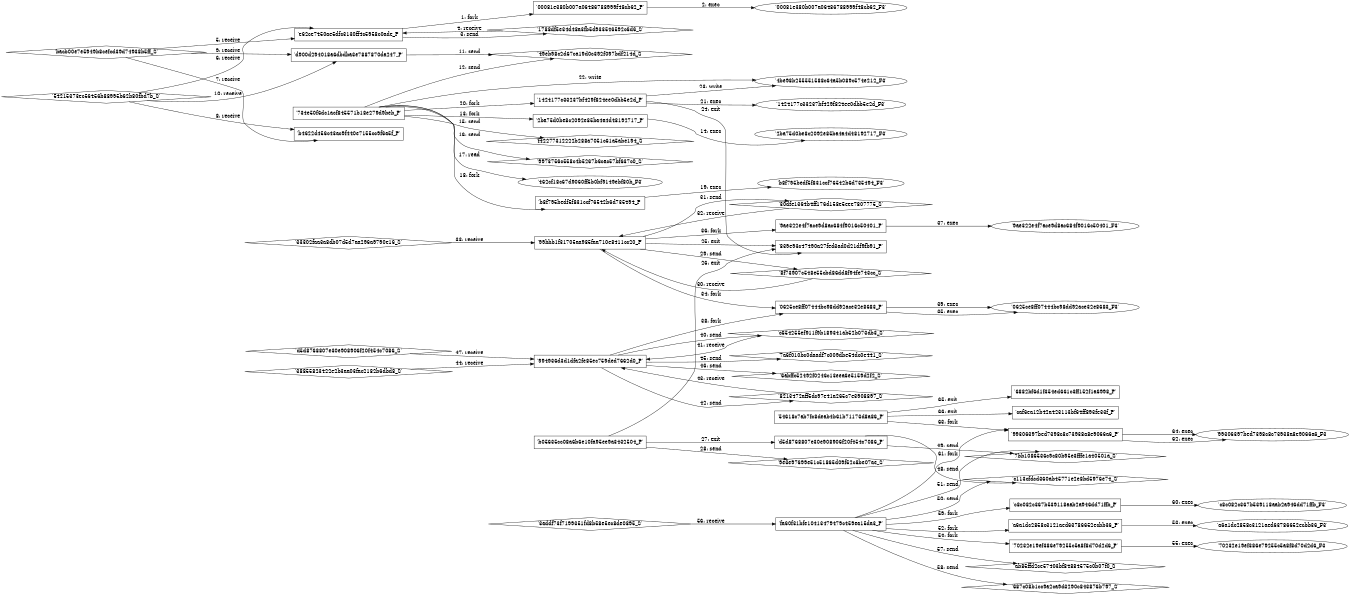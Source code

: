 digraph "D:\Learning\Paper\apt\基于CTI的攻击预警\Dataset\攻击图\ASGfromALLCTI\Malvertising Online advertising's darker side.dot" {
rankdir="LR"
size="9"
fixedsize="false"
splines="true"
nodesep=0.3
ranksep=0
fontsize=10
overlap="scalexy"
engine= "neato"
	"'e62ce7450ae5dfc3130ff4c5958c0ade_P'" [node_type=Process shape=box]
	"'00081e380b007a06486788999f48cb62_P'" [node_type=Process shape=box]
	"'e62ce7450ae5dfc3130ff4c5958c0ade_P'" -> "'00081e380b007a06486788999f48cb62_P'" [label="1: fork"]
	"'00081e380b007a06486788999f48cb62_P'" [node_type=Process shape=box]
	"'00081e380b007a06486788999f48cb62_F3'" [node_type=File shape=ellipse]
	"'00081e380b007a06486788999f48cb62_P'" -> "'00081e380b007a06486788999f48cb62_F3'" [label="2: exec"]
	"'1788df5e34d48a3fb5d933546592c6d6_S'" [node_type=Socket shape=diamond]
	"'e62ce7450ae5dfc3130ff4c5958c0ade_P'" [node_type=Process shape=box]
	"'e62ce7450ae5dfc3130ff4c5958c0ade_P'" -> "'1788df5e34d48a3fb5d933546592c6d6_S'" [label="3: send"]
	"'1788df5e34d48a3fb5d933546592c6d6_S'" -> "'e62ce7450ae5dfc3130ff4c5958c0ade_P'" [label="4: receive"]
	"'e62ce7450ae5dfc3130ff4c5958c0ade_P'" [node_type=Process shape=box]
	"'bacb00e7e5949b8cefcd39d74938b5ff_S'" [node_type=Socket shape=diamond]
	"'bacb00e7e5949b8cefcd39d74938b5ff_S'" -> "'e62ce7450ae5dfc3130ff4c5958c0ade_P'" [label="5: receive"]
	"'e62ce7450ae5dfc3130ff4c5958c0ade_P'" [node_type=Process shape=box]
	"'54215373ec56456b88995b62b80fbd7b_S'" [node_type=Socket shape=diamond]
	"'54215373ec56456b88995b62b80fbd7b_S'" -> "'e62ce7450ae5dfc3130ff4c5958c0ade_P'" [label="6: receive"]
	"'b4622d456c43ac9f440e7155cc9f6a5f_P'" [node_type=Process shape=box]
	"'bacb00e7e5949b8cefcd39d74938b5ff_S'" [node_type=Socket shape=diamond]
	"'bacb00e7e5949b8cefcd39d74938b5ff_S'" -> "'b4622d456c43ac9f440e7155cc9f6a5f_P'" [label="7: receive"]
	"'b4622d456c43ac9f440e7155cc9f6a5f_P'" [node_type=Process shape=box]
	"'54215373ec56456b88995b62b80fbd7b_S'" [node_type=Socket shape=diamond]
	"'54215373ec56456b88995b62b80fbd7b_S'" -> "'b4622d456c43ac9f440e7155cc9f6a5f_P'" [label="8: receive"]
	"'d900d294018a6dbdba3e7887870da247_P'" [node_type=Process shape=box]
	"'bacb00e7e5949b8cefcd39d74938b5ff_S'" [node_type=Socket shape=diamond]
	"'bacb00e7e5949b8cefcd39d74938b5ff_S'" -> "'d900d294018a6dbdba3e7887870da247_P'" [label="9: receive"]
	"'d900d294018a6dbdba3e7887870da247_P'" [node_type=Process shape=box]
	"'54215373ec56456b88995b62b80fbd7b_S'" [node_type=Socket shape=diamond]
	"'54215373ec56456b88995b62b80fbd7b_S'" -> "'d900d294018a6dbdba3e7887870da247_P'" [label="10: receive"]
	"'49eb98c2d67ca19d0c392f097bdf214d_S'" [node_type=Socket shape=diamond]
	"'d900d294018a6dbdba3e7887870da247_P'" [node_type=Process shape=box]
	"'d900d294018a6dbdba3e7887870da247_P'" -> "'49eb98c2d67ca19d0c392f097bdf214d_S'" [label="11: send"]
	"'49eb98c2d67ca19d0c392f097bdf214d_S'" [node_type=Socket shape=diamond]
	"'734e50f6dc1acf845571b18e279d9beb_P'" [node_type=Process shape=box]
	"'734e50f6dc1acf845571b18e279d9beb_P'" -> "'49eb98c2d67ca19d0c392f097bdf214d_S'" [label="12: send"]
	"'734e50f6dc1acf845571b18e279d9beb_P'" [node_type=Process shape=box]
	"'2ba75d0be8c2092e85ba4a4d48192717_P'" [node_type=Process shape=box]
	"'734e50f6dc1acf845571b18e279d9beb_P'" -> "'2ba75d0be8c2092e85ba4a4d48192717_P'" [label="13: fork"]
	"'2ba75d0be8c2092e85ba4a4d48192717_P'" [node_type=Process shape=box]
	"'2ba75d0be8c2092e85ba4a4d48192717_F3'" [node_type=File shape=ellipse]
	"'2ba75d0be8c2092e85ba4a4d48192717_P'" -> "'2ba75d0be8c2092e85ba4a4d48192717_F3'" [label="14: exec"]
	"'f42277312222b288a7051c61a5abe194_S'" [node_type=Socket shape=diamond]
	"'734e50f6dc1acf845571b18e279d9beb_P'" [node_type=Process shape=box]
	"'734e50f6dc1acf845571b18e279d9beb_P'" -> "'f42277312222b288a7051c61a5abe194_S'" [label="15: send"]
	"'9973756c558c4b5267b6cac57bf637c0_S'" [node_type=Socket shape=diamond]
	"'734e50f6dc1acf845571b18e279d9beb_P'" [node_type=Process shape=box]
	"'734e50f6dc1acf845571b18e279d9beb_P'" -> "'9973756c558c4b5267b6cac57bf637c0_S'" [label="16: send"]
	"'462cf18c67d9060ff5b0bf9149ebf80b_F3'" [node_type=file shape=ellipse]
	"'734e50f6dc1acf845571b18e279d9beb_P'" [node_type=Process shape=box]
	"'734e50f6dc1acf845571b18e279d9beb_P'" -> "'462cf18c67d9060ff5b0bf9149ebf80b_F3'" [label="17: read"]
	"'734e50f6dc1acf845571b18e279d9beb_P'" [node_type=Process shape=box]
	"'b8f795bedf5f831ccf76542b6d735494_P'" [node_type=Process shape=box]
	"'734e50f6dc1acf845571b18e279d9beb_P'" -> "'b8f795bedf5f831ccf76542b6d735494_P'" [label="18: fork"]
	"'b8f795bedf5f831ccf76542b6d735494_P'" [node_type=Process shape=box]
	"'b8f795bedf5f831ccf76542b6d735494_F3'" [node_type=File shape=ellipse]
	"'b8f795bedf5f831ccf76542b6d735494_P'" -> "'b8f795bedf5f831ccf76542b6d735494_F3'" [label="19: exec"]
	"'734e50f6dc1acf845571b18e279d9beb_P'" [node_type=Process shape=box]
	"'1424177c33237bf429f824ee0dbb5e2d_P'" [node_type=Process shape=box]
	"'734e50f6dc1acf845571b18e279d9beb_P'" -> "'1424177c33237bf429f824ee0dbb5e2d_P'" [label="20: fork"]
	"'1424177c33237bf429f824ee0dbb5e2d_P'" [node_type=Process shape=box]
	"'1424177c33237bf429f824ee0dbb5e2d_F3'" [node_type=File shape=ellipse]
	"'1424177c33237bf429f824ee0dbb5e2d_P'" -> "'1424177c33237bf429f824ee0dbb5e2d_F3'" [label="21: exec"]
	"'4be98b255551588c64a5b089c574e212_F3'" [node_type=file shape=ellipse]
	"'734e50f6dc1acf845571b18e279d9beb_P'" [node_type=Process shape=box]
	"'734e50f6dc1acf845571b18e279d9beb_P'" -> "'4be98b255551588c64a5b089c574e212_F3'" [label="22: write"]
	"'4be98b255551588c64a5b089c574e212_F3'" [node_type=file shape=ellipse]
	"'1424177c33237bf429f824ee0dbb5e2d_P'" [node_type=Process shape=box]
	"'1424177c33237bf429f824ee0dbb5e2d_P'" -> "'4be98b255551588c64a5b089c574e212_F3'" [label="23: write"]
	"'1424177c33237bf429f824ee0dbb5e2d_P'" [node_type=Process shape=box]
	"'839e93c47490a27fed3ad0d21df9fb91_P'" [node_type=Process shape=box]
	"'1424177c33237bf429f824ee0dbb5e2d_P'" -> "'839e93c47490a27fed3ad0d21df9fb91_P'" [label="24: exit"]
	"'99bbb1f31705aa985faa710e8411cc20_P'" [node_type=Process shape=box]
	"'839e93c47490a27fed3ad0d21df9fb91_P'" [node_type=Process shape=box]
	"'99bbb1f31705aa985faa710e8411cc20_P'" -> "'839e93c47490a27fed3ad0d21df9fb91_P'" [label="25: exit"]
	"'b05635cc08a6b6e10fa95ee9a3432504_P'" [node_type=Process shape=box]
	"'839e93c47490a27fed3ad0d21df9fb91_P'" [node_type=Process shape=box]
	"'b05635cc08a6b6e10fa95ee9a3432504_P'" -> "'839e93c47490a27fed3ad0d21df9fb91_P'" [label="26: exit"]
	"'b05635cc08a6b6e10fa95ee9a3432504_P'" [node_type=Process shape=box]
	"'d5d8768807e30e908906f20f454c7086_P'" [node_type=Process shape=box]
	"'b05635cc08a6b6e10fa95ee9a3432504_P'" -> "'d5d8768807e30e908906f20f454c7086_P'" [label="27: exit"]
	"'9e3e97699e51c51865d09f52c8be07ae_S'" [node_type=Socket shape=diamond]
	"'b05635cc08a6b6e10fa95ee9a3432504_P'" [node_type=Process shape=box]
	"'b05635cc08a6b6e10fa95ee9a3432504_P'" -> "'9e3e97699e51c51865d09f52c8be07ae_S'" [label="28: send"]
	"'8f73907c548e55cbd86dd8f94fe743cc_S'" [node_type=Socket shape=diamond]
	"'99bbb1f31705aa985faa710e8411cc20_P'" [node_type=Process shape=box]
	"'99bbb1f31705aa985faa710e8411cc20_P'" -> "'8f73907c548e55cbd86dd8f94fe743cc_S'" [label="29: send"]
	"'8f73907c548e55cbd86dd8f94fe743cc_S'" -> "'99bbb1f31705aa985faa710e8411cc20_P'" [label="30: receive"]
	"'30dfe1364b4ff176d158e5eee7807775_S'" [node_type=Socket shape=diamond]
	"'99bbb1f31705aa985faa710e8411cc20_P'" [node_type=Process shape=box]
	"'99bbb1f31705aa985faa710e8411cc20_P'" -> "'30dfe1364b4ff176d158e5eee7807775_S'" [label="31: send"]
	"'30dfe1364b4ff176d158e5eee7807775_S'" -> "'99bbb1f31705aa985faa710e8411cc20_P'" [label="32: receive"]
	"'99bbb1f31705aa985faa710e8411cc20_P'" [node_type=Process shape=box]
	"'33302faa3a8db07d5d7aa296a9790e16_S'" [node_type=Socket shape=diamond]
	"'33302faa3a8db07d5d7aa296a9790e16_S'" -> "'99bbb1f31705aa985faa710e8411cc20_P'" [label="33: receive"]
	"'99bbb1f31705aa985faa710e8411cc20_P'" [node_type=Process shape=box]
	"'0625ce8ff07444bc98dd92ace32e8683_P'" [node_type=Process shape=box]
	"'99bbb1f31705aa985faa710e8411cc20_P'" -> "'0625ce8ff07444bc98dd92ace32e8683_P'" [label="34: fork"]
	"'0625ce8ff07444bc98dd92ace32e8683_P'" [node_type=Process shape=box]
	"'0625ce8ff07444bc98dd92ace32e8683_F3'" [node_type=File shape=ellipse]
	"'0625ce8ff07444bc98dd92ace32e8683_P'" -> "'0625ce8ff07444bc98dd92ace32e8683_F3'" [label="35: exec"]
	"'99bbb1f31705aa985faa710e8411cc20_P'" [node_type=Process shape=box]
	"'9ae322e4f7ace9d8ac684f9016c50401_P'" [node_type=Process shape=box]
	"'99bbb1f31705aa985faa710e8411cc20_P'" -> "'9ae322e4f7ace9d8ac684f9016c50401_P'" [label="36: fork"]
	"'9ae322e4f7ace9d8ac684f9016c50401_P'" [node_type=Process shape=box]
	"'9ae322e4f7ace9d8ac684f9016c50401_F3'" [node_type=File shape=ellipse]
	"'9ae322e4f7ace9d8ac684f9016c50401_P'" -> "'9ae322e4f7ace9d8ac684f9016c50401_F3'" [label="37: exec"]
	"'994936d3d1dfa2fe85ec759ded7662d0_P'" [node_type=Process shape=box]
	"'0625ce8ff07444bc98dd92ace32e8683_P'" [node_type=Process shape=box]
	"'994936d3d1dfa2fe85ec759ded7662d0_P'" -> "'0625ce8ff07444bc98dd92ace32e8683_P'" [label="38: fork"]
	"'0625ce8ff07444bc98dd92ace32e8683_P'" [node_type=Process shape=box]
	"'0625ce8ff07444bc98dd92ace32e8683_F3'" [node_type=File shape=ellipse]
	"'0625ce8ff07444bc98dd92ace32e8683_P'" -> "'0625ce8ff07444bc98dd92ace32e8683_F3'" [label="39: exec"]
	"'c654255ef911f9b189341ab52b073db3_S'" [node_type=Socket shape=diamond]
	"'994936d3d1dfa2fe85ec759ded7662d0_P'" [node_type=Process shape=box]
	"'994936d3d1dfa2fe85ec759ded7662d0_P'" -> "'c654255ef911f9b189341ab52b073db3_S'" [label="40: send"]
	"'c654255ef911f9b189341ab52b073db3_S'" -> "'994936d3d1dfa2fe85ec759ded7662d0_P'" [label="41: receive"]
	"'8213472aff5dc97e41a265c7e3908897_S'" [node_type=Socket shape=diamond]
	"'994936d3d1dfa2fe85ec759ded7662d0_P'" [node_type=Process shape=box]
	"'994936d3d1dfa2fe85ec759ded7662d0_P'" -> "'8213472aff5dc97e41a265c7e3908897_S'" [label="42: send"]
	"'8213472aff5dc97e41a265c7e3908897_S'" -> "'994936d3d1dfa2fe85ec759ded7662d0_P'" [label="43: receive"]
	"'994936d3d1dfa2fe85ec759ded7662d0_P'" [node_type=Process shape=box]
	"'38855823422e2b3aa03fac2182b6dbd8_S'" [node_type=Socket shape=diamond]
	"'38855823422e2b3aa03fac2182b6dbd8_S'" -> "'994936d3d1dfa2fe85ec759ded7662d0_P'" [label="44: receive"]
	"'7a6f010bc0daadf7c009dbe54dc0e441_S'" [node_type=Socket shape=diamond]
	"'994936d3d1dfa2fe85ec759ded7662d0_P'" [node_type=Process shape=box]
	"'994936d3d1dfa2fe85ec759ded7662d0_P'" -> "'7a6f010bc0daadf7c009dbe54dc0e441_S'" [label="45: send"]
	"'6abffc52492f0246c13eea6e5159d2f2_S'" [node_type=Socket shape=diamond]
	"'994936d3d1dfa2fe85ec759ded7662d0_P'" [node_type=Process shape=box]
	"'994936d3d1dfa2fe85ec759ded7662d0_P'" -> "'6abffc52492f0246c13eea6e5159d2f2_S'" [label="46: send"]
	"'994936d3d1dfa2fe85ec759ded7662d0_P'" [node_type=Process shape=box]
	"'d5d8768807e30e908906f20f454c7086_S'" [node_type=Socket shape=diamond]
	"'d5d8768807e30e908906f20f454c7086_S'" -> "'994936d3d1dfa2fe85ec759ded7662d0_P'" [label="47: receive"]
	"'c113cfdcd360ab45771e2e8bd5976e74_S'" [node_type=Socket shape=diamond]
	"'d5d8768807e30e908906f20f454c7086_P'" [node_type=Process shape=box]
	"'d5d8768807e30e908906f20f454c7086_P'" -> "'c113cfdcd360ab45771e2e8bd5976e74_S'" [label="48: send"]
	"'7bb1086536c9c80b95e3fffe1a40501a_S'" [node_type=Socket shape=diamond]
	"'d5d8768807e30e908906f20f454c7086_P'" [node_type=Process shape=box]
	"'d5d8768807e30e908906f20f454c7086_P'" -> "'7bb1086536c9c80b95e3fffe1a40501a_S'" [label="49: send"]
	"'c113cfdcd360ab45771e2e8bd5976e74_S'" [node_type=Socket shape=diamond]
	"'fa60f31bfe10413479479c459ea15da3_P'" [node_type=Process shape=box]
	"'fa60f31bfe10413479479c459ea15da3_P'" -> "'c113cfdcd360ab45771e2e8bd5976e74_S'" [label="50: send"]
	"'7bb1086536c9c80b95e3fffe1a40501a_S'" [node_type=Socket shape=diamond]
	"'fa60f31bfe10413479479c459ea15da3_P'" [node_type=Process shape=box]
	"'fa60f31bfe10413479479c459ea15da3_P'" -> "'7bb1086536c9c80b95e3fffe1a40501a_S'" [label="51: send"]
	"'fa60f31bfe10413479479c459ea15da3_P'" [node_type=Process shape=box]
	"'a6a1dc2858c3121aed63786652ecbb36_P'" [node_type=Process shape=box]
	"'fa60f31bfe10413479479c459ea15da3_P'" -> "'a6a1dc2858c3121aed63786652ecbb36_P'" [label="52: fork"]
	"'a6a1dc2858c3121aed63786652ecbb36_P'" [node_type=Process shape=box]
	"'a6a1dc2858c3121aed63786652ecbb36_F3'" [node_type=File shape=ellipse]
	"'a6a1dc2858c3121aed63786652ecbb36_P'" -> "'a6a1dc2858c3121aed63786652ecbb36_F3'" [label="53: exec"]
	"'fa60f31bfe10413479479c459ea15da3_P'" [node_type=Process shape=box]
	"'70232e19ef386e79255c5a8f8d70d2d6_P'" [node_type=Process shape=box]
	"'fa60f31bfe10413479479c459ea15da3_P'" -> "'70232e19ef386e79255c5a8f8d70d2d6_P'" [label="54: fork"]
	"'70232e19ef386e79255c5a8f8d70d2d6_P'" [node_type=Process shape=box]
	"'70232e19ef386e79255c5a8f8d70d2d6_F3'" [node_type=File shape=ellipse]
	"'70232e19ef386e79255c5a8f8d70d2d6_P'" -> "'70232e19ef386e79255c5a8f8d70d2d6_F3'" [label="55: exec"]
	"'fa60f31bfe10413479479c459ea15da3_P'" [node_type=Process shape=box]
	"'3addf73f7199351fd8b58e5ec8de0895_S'" [node_type=Socket shape=diamond]
	"'3addf73f7199351fd8b58e5ec8de0895_S'" -> "'fa60f31bfe10413479479c459ea15da3_P'" [label="56: receive"]
	"'ab85ffd2ce57403bf84884575c0b07f0_S'" [node_type=Socket shape=diamond]
	"'fa60f31bfe10413479479c459ea15da3_P'" [node_type=Process shape=box]
	"'fa60f31bfe10413479479c459ea15da3_P'" -> "'ab85ffd2ce57403bf84884575c0b07f0_S'" [label="57: send"]
	"'687c08b1cc9a2ca9d3290c843876b797_S'" [node_type=Socket shape=diamond]
	"'fa60f31bfe10413479479c459ea15da3_P'" [node_type=Process shape=box]
	"'fa60f31bfe10413479479c459ea15da3_P'" -> "'687c08b1cc9a2ca9d3290c843876b797_S'" [label="58: send"]
	"'fa60f31bfe10413479479c459ea15da3_P'" [node_type=Process shape=box]
	"'c8c082c367b539118aab2a946dd71ffb_P'" [node_type=Process shape=box]
	"'fa60f31bfe10413479479c459ea15da3_P'" -> "'c8c082c367b539118aab2a946dd71ffb_P'" [label="59: fork"]
	"'c8c082c367b539118aab2a946dd71ffb_P'" [node_type=Process shape=box]
	"'c8c082c367b539118aab2a946dd71ffb_F3'" [node_type=File shape=ellipse]
	"'c8c082c367b539118aab2a946dd71ffb_P'" -> "'c8c082c367b539118aab2a946dd71ffb_F3'" [label="60: exec"]
	"'fa60f31bfe10413479479c459ea15da3_P'" [node_type=Process shape=box]
	"'99306397bed7398c8c73938a8e9066a6_P'" [node_type=Process shape=box]
	"'fa60f31bfe10413479479c459ea15da3_P'" -> "'99306397bed7398c8c73938a8e9066a6_P'" [label="61: fork"]
	"'99306397bed7398c8c73938a8e9066a6_P'" [node_type=Process shape=box]
	"'99306397bed7398c8c73938a8e9066a6_F3'" [node_type=File shape=ellipse]
	"'99306397bed7398c8c73938a8e9066a6_P'" -> "'99306397bed7398c8c73938a8e9066a6_F3'" [label="62: exec"]
	"'54618c7ab7fc8deab4b61b71173d8a86_P'" [node_type=Process shape=box]
	"'99306397bed7398c8c73938a8e9066a6_P'" [node_type=Process shape=box]
	"'54618c7ab7fc8deab4b61b71173d8a86_P'" -> "'99306397bed7398c8c73938a8e9066a6_P'" [label="63: fork"]
	"'99306397bed7398c8c73938a8e9066a6_P'" [node_type=Process shape=box]
	"'99306397bed7398c8c73938a8e9066a6_F3'" [node_type=File shape=ellipse]
	"'99306397bed7398c8c73938a8e9066a6_P'" -> "'99306397bed7398c8c73938a8e9066a6_F3'" [label="64: exec"]
	"'54618c7ab7fc8deab4b61b71173d8a86_P'" [node_type=Process shape=box]
	"'6882bf6d1f354ed661c3ff152f1a6998_P'" [node_type=Process shape=box]
	"'54618c7ab7fc8deab4b61b71173d8a86_P'" -> "'6882bf6d1f354ed661c3ff152f1a6998_P'" [label="65: exit"]
	"'54618c7ab7fc8deab4b61b71173d8a86_P'" [node_type=Process shape=box]
	"'caf6ea12b42a423113bf64ff893fe33f_P'" [node_type=Process shape=box]
	"'54618c7ab7fc8deab4b61b71173d8a86_P'" -> "'caf6ea12b42a423113bf64ff893fe33f_P'" [label="66: exit"]
}
